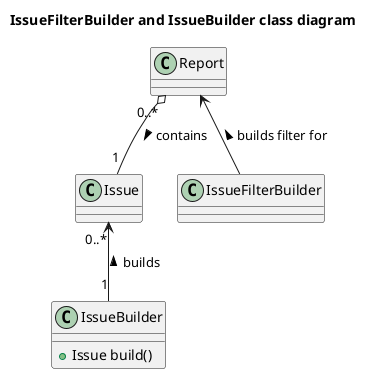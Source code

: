 @startuml

title IssueFilterBuilder and IssueBuilder class diagram

class IssueBuilder {
 + Issue build()
}
class Issue
class Report
class IssueFilterBuilder

Issue "0..*" <-- "1" IssueBuilder : builds <
Report "0..*" o-- "1" Issue : contains >
Report <-- IssueFilterBuilder : builds filter for <


@enduml